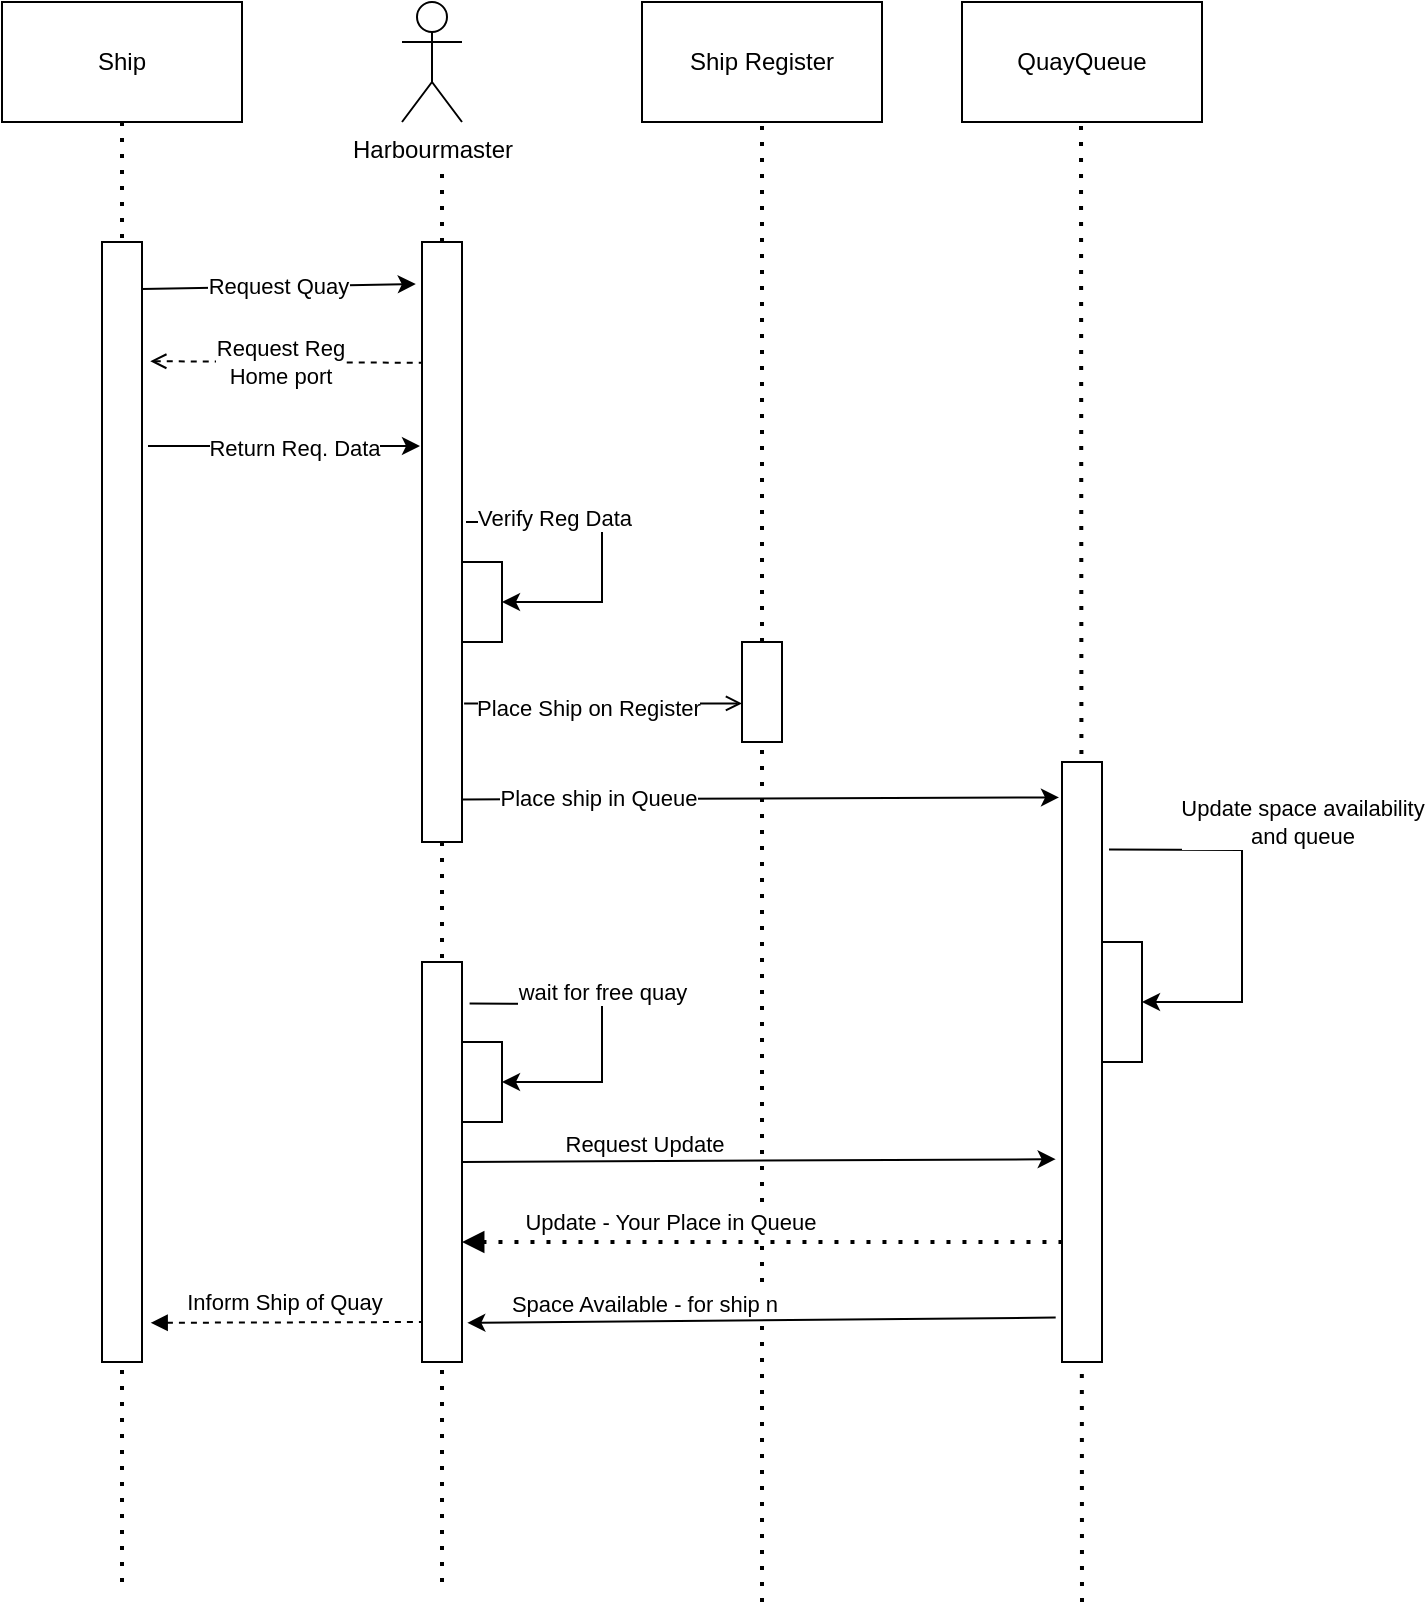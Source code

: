 <mxfile version="24.7.17">
  <diagram name="Page-1" id="75e3gHwFCL7GaGKmqxQZ">
    <mxGraphModel dx="894" dy="708" grid="1" gridSize="10" guides="1" tooltips="1" connect="1" arrows="1" fold="1" page="1" pageScale="1" pageWidth="827" pageHeight="1169" math="0" shadow="0">
      <root>
        <mxCell id="0" />
        <mxCell id="1" parent="0" />
        <mxCell id="DY6QuG5QsA_--3d-10Z9-1" value="Ship" style="rounded=0;whiteSpace=wrap;html=1;" vertex="1" parent="1">
          <mxGeometry x="80" y="40" width="120" height="60" as="geometry" />
        </mxCell>
        <mxCell id="DY6QuG5QsA_--3d-10Z9-3" value="Ship Register" style="rounded=0;whiteSpace=wrap;html=1;" vertex="1" parent="1">
          <mxGeometry x="400" y="40" width="120" height="60" as="geometry" />
        </mxCell>
        <mxCell id="DY6QuG5QsA_--3d-10Z9-5" value="QuayQueue" style="rounded=0;whiteSpace=wrap;html=1;" vertex="1" parent="1">
          <mxGeometry x="560" y="40" width="120" height="60" as="geometry" />
        </mxCell>
        <mxCell id="DY6QuG5QsA_--3d-10Z9-6" value="Harbourmaster" style="shape=umlActor;verticalLabelPosition=bottom;verticalAlign=top;html=1;outlineConnect=0;" vertex="1" parent="1">
          <mxGeometry x="280" y="40" width="30" height="60" as="geometry" />
        </mxCell>
        <mxCell id="DY6QuG5QsA_--3d-10Z9-7" value="" style="endArrow=none;dashed=1;html=1;dashPattern=1 3;strokeWidth=2;rounded=0;entryX=0.5;entryY=1;entryDx=0;entryDy=0;" edge="1" parent="1" target="DY6QuG5QsA_--3d-10Z9-1">
          <mxGeometry width="50" height="50" relative="1" as="geometry">
            <mxPoint x="140" y="830" as="sourcePoint" />
            <mxPoint x="440" y="410" as="targetPoint" />
          </mxGeometry>
        </mxCell>
        <mxCell id="DY6QuG5QsA_--3d-10Z9-8" value="" style="endArrow=none;dashed=1;html=1;dashPattern=1 3;strokeWidth=2;rounded=0;entryX=0.5;entryY=1;entryDx=0;entryDy=0;" edge="1" parent="1" source="DY6QuG5QsA_--3d-10Z9-37" target="DY6QuG5QsA_--3d-10Z9-3">
          <mxGeometry width="50" height="50" relative="1" as="geometry">
            <mxPoint x="460" y="840" as="sourcePoint" />
            <mxPoint x="459.5" y="130" as="targetPoint" />
          </mxGeometry>
        </mxCell>
        <mxCell id="DY6QuG5QsA_--3d-10Z9-9" value="" style="endArrow=none;dashed=1;html=1;dashPattern=1 3;strokeWidth=2;rounded=0;entryX=0.5;entryY=1;entryDx=0;entryDy=0;" edge="1" parent="1">
          <mxGeometry width="50" height="50" relative="1" as="geometry">
            <mxPoint x="620" y="840" as="sourcePoint" />
            <mxPoint x="619.5" y="100" as="targetPoint" />
          </mxGeometry>
        </mxCell>
        <mxCell id="DY6QuG5QsA_--3d-10Z9-10" value="" style="rounded=0;whiteSpace=wrap;html=1;" vertex="1" parent="1">
          <mxGeometry x="130" y="160" width="20" height="560" as="geometry" />
        </mxCell>
        <mxCell id="DY6QuG5QsA_--3d-10Z9-14" value="" style="endArrow=none;dashed=1;html=1;dashPattern=1 3;strokeWidth=2;rounded=0;" edge="1" parent="1" source="DY6QuG5QsA_--3d-10Z9-15">
          <mxGeometry width="50" height="50" relative="1" as="geometry">
            <mxPoint x="300" y="830" as="sourcePoint" />
            <mxPoint x="300" y="120" as="targetPoint" />
          </mxGeometry>
        </mxCell>
        <mxCell id="DY6QuG5QsA_--3d-10Z9-16" value="" style="endArrow=none;dashed=1;html=1;dashPattern=1 3;strokeWidth=2;rounded=0;" edge="1" parent="1" target="DY6QuG5QsA_--3d-10Z9-15">
          <mxGeometry width="50" height="50" relative="1" as="geometry">
            <mxPoint x="300" y="830" as="sourcePoint" />
            <mxPoint x="300" y="120" as="targetPoint" />
          </mxGeometry>
        </mxCell>
        <mxCell id="DY6QuG5QsA_--3d-10Z9-15" value="" style="rounded=0;whiteSpace=wrap;html=1;" vertex="1" parent="1">
          <mxGeometry x="290" y="160" width="20" height="300" as="geometry" />
        </mxCell>
        <mxCell id="DY6QuG5QsA_--3d-10Z9-19" value="" style="rounded=0;whiteSpace=wrap;html=1;" vertex="1" parent="1">
          <mxGeometry x="290" y="520" width="20" height="200" as="geometry" />
        </mxCell>
        <mxCell id="DY6QuG5QsA_--3d-10Z9-20" value="" style="rounded=0;whiteSpace=wrap;html=1;" vertex="1" parent="1">
          <mxGeometry x="310" y="560" width="20" height="40" as="geometry" />
        </mxCell>
        <mxCell id="DY6QuG5QsA_--3d-10Z9-21" value="Request Quay" style="endArrow=classic;html=1;rounded=0;exitX=1;exitY=0.042;exitDx=0;exitDy=0;exitPerimeter=0;entryX=-0.155;entryY=0.07;entryDx=0;entryDy=0;entryPerimeter=0;" edge="1" parent="1" source="DY6QuG5QsA_--3d-10Z9-10" target="DY6QuG5QsA_--3d-10Z9-15">
          <mxGeometry width="50" height="50" relative="1" as="geometry">
            <mxPoint x="280" y="380" as="sourcePoint" />
            <mxPoint x="330" y="330" as="targetPoint" />
          </mxGeometry>
        </mxCell>
        <mxCell id="DY6QuG5QsA_--3d-10Z9-23" value="" style="endArrow=none;dashed=1;html=1;rounded=0;entryX=-0.017;entryY=0.847;entryDx=0;entryDy=0;entryPerimeter=0;exitX=1.19;exitY=0.21;exitDx=0;exitDy=0;exitPerimeter=0;startArrow=open;startFill=0;" edge="1" parent="1">
          <mxGeometry width="50" height="50" relative="1" as="geometry">
            <mxPoint x="154.14" y="219.58" as="sourcePoint" />
            <mxPoint x="290.0" y="220.42" as="targetPoint" />
          </mxGeometry>
        </mxCell>
        <mxCell id="DY6QuG5QsA_--3d-10Z9-24" value="Request Reg&lt;div&gt;Home port&lt;/div&gt;" style="edgeLabel;html=1;align=center;verticalAlign=middle;resizable=0;points=[];" vertex="1" connectable="0" parent="DY6QuG5QsA_--3d-10Z9-23">
          <mxGeometry x="0.193" y="-2" relative="1" as="geometry">
            <mxPoint x="-16" y="-2" as="offset" />
          </mxGeometry>
        </mxCell>
        <mxCell id="DY6QuG5QsA_--3d-10Z9-26" value="" style="endArrow=classic;html=1;rounded=0;exitX=1.19;exitY=0.104;exitDx=0;exitDy=0;exitPerimeter=0;entryX=1;entryY=0.5;entryDx=0;entryDy=0;" edge="1" parent="1" source="DY6QuG5QsA_--3d-10Z9-19" target="DY6QuG5QsA_--3d-10Z9-20">
          <mxGeometry width="50" height="50" relative="1" as="geometry">
            <mxPoint x="350" y="490" as="sourcePoint" />
            <mxPoint x="400" y="610" as="targetPoint" />
            <Array as="points">
              <mxPoint x="380" y="541" />
              <mxPoint x="380" y="580" />
            </Array>
          </mxGeometry>
        </mxCell>
        <mxCell id="DY6QuG5QsA_--3d-10Z9-45" value="wait for free quay" style="edgeLabel;html=1;align=center;verticalAlign=middle;resizable=0;points=[];" vertex="1" connectable="0" parent="DY6QuG5QsA_--3d-10Z9-26">
          <mxGeometry x="-0.446" y="2" relative="1" as="geometry">
            <mxPoint x="23" y="-4" as="offset" />
          </mxGeometry>
        </mxCell>
        <mxCell id="DY6QuG5QsA_--3d-10Z9-27" value="" style="endArrow=classic;html=1;rounded=0;" edge="1" parent="1">
          <mxGeometry width="50" height="50" relative="1" as="geometry">
            <mxPoint x="153" y="262" as="sourcePoint" />
            <mxPoint x="289" y="262" as="targetPoint" />
          </mxGeometry>
        </mxCell>
        <mxCell id="DY6QuG5QsA_--3d-10Z9-28" value="Return Req. Data" style="edgeLabel;html=1;align=center;verticalAlign=middle;resizable=0;points=[];" vertex="1" connectable="0" parent="DY6QuG5QsA_--3d-10Z9-27">
          <mxGeometry x="0.072" y="-1" relative="1" as="geometry">
            <mxPoint as="offset" />
          </mxGeometry>
        </mxCell>
        <mxCell id="DY6QuG5QsA_--3d-10Z9-29" value="" style="endArrow=open;html=1;rounded=0;exitX=1.052;exitY=0.769;exitDx=0;exitDy=0;exitPerimeter=0;endFill=0;entryX=0;entryY=0.614;entryDx=0;entryDy=0;entryPerimeter=0;" edge="1" parent="1" source="DY6QuG5QsA_--3d-10Z9-15" target="DY6QuG5QsA_--3d-10Z9-37">
          <mxGeometry width="50" height="50" relative="1" as="geometry">
            <mxPoint x="360" y="380" as="sourcePoint" />
            <mxPoint x="410" y="370" as="targetPoint" />
          </mxGeometry>
        </mxCell>
        <mxCell id="DY6QuG5QsA_--3d-10Z9-30" value="Place Ship on Register" style="edgeLabel;html=1;align=center;verticalAlign=middle;resizable=0;points=[];" vertex="1" connectable="0" parent="DY6QuG5QsA_--3d-10Z9-29">
          <mxGeometry x="-0.109" y="-2" relative="1" as="geometry">
            <mxPoint as="offset" />
          </mxGeometry>
        </mxCell>
        <mxCell id="DY6QuG5QsA_--3d-10Z9-31" value="" style="rounded=0;whiteSpace=wrap;html=1;" vertex="1" parent="1">
          <mxGeometry x="310" y="320" width="20" height="40" as="geometry" />
        </mxCell>
        <mxCell id="DY6QuG5QsA_--3d-10Z9-32" value="" style="endArrow=classic;html=1;rounded=0;entryX=1;entryY=0.5;entryDx=0;entryDy=0;" edge="1" parent="1" target="DY6QuG5QsA_--3d-10Z9-31">
          <mxGeometry width="50" height="50" relative="1" as="geometry">
            <mxPoint x="312" y="300" as="sourcePoint" />
            <mxPoint x="400" y="340" as="targetPoint" />
            <Array as="points">
              <mxPoint x="380" y="300" />
              <mxPoint x="380" y="340" />
            </Array>
          </mxGeometry>
        </mxCell>
        <mxCell id="DY6QuG5QsA_--3d-10Z9-33" value="Verify Reg Data" style="edgeLabel;html=1;align=center;verticalAlign=middle;resizable=0;points=[];" vertex="1" connectable="0" parent="DY6QuG5QsA_--3d-10Z9-32">
          <mxGeometry x="-0.45" y="2" relative="1" as="geometry">
            <mxPoint as="offset" />
          </mxGeometry>
        </mxCell>
        <mxCell id="DY6QuG5QsA_--3d-10Z9-34" value="" style="rounded=0;whiteSpace=wrap;html=1;" vertex="1" parent="1">
          <mxGeometry x="610" y="420" width="20" height="300" as="geometry" />
        </mxCell>
        <mxCell id="DY6QuG5QsA_--3d-10Z9-35" value="" style="endArrow=classic;html=1;rounded=0;exitX=1.008;exitY=0.929;exitDx=0;exitDy=0;exitPerimeter=0;entryX=-0.075;entryY=0.059;entryDx=0;entryDy=0;entryPerimeter=0;" edge="1" parent="1" source="DY6QuG5QsA_--3d-10Z9-15" target="DY6QuG5QsA_--3d-10Z9-34">
          <mxGeometry width="50" height="50" relative="1" as="geometry">
            <mxPoint x="364" y="470" as="sourcePoint" />
            <mxPoint x="414" y="420" as="targetPoint" />
          </mxGeometry>
        </mxCell>
        <mxCell id="DY6QuG5QsA_--3d-10Z9-36" value="Place ship in Queue" style="edgeLabel;html=1;align=center;verticalAlign=middle;resizable=0;points=[];" vertex="1" connectable="0" parent="DY6QuG5QsA_--3d-10Z9-35">
          <mxGeometry x="-0.201" y="1" relative="1" as="geometry">
            <mxPoint x="-51" as="offset" />
          </mxGeometry>
        </mxCell>
        <mxCell id="DY6QuG5QsA_--3d-10Z9-38" value="" style="endArrow=none;dashed=1;html=1;dashPattern=1 3;strokeWidth=2;rounded=0;entryX=0.5;entryY=1;entryDx=0;entryDy=0;" edge="1" parent="1" target="DY6QuG5QsA_--3d-10Z9-37">
          <mxGeometry width="50" height="50" relative="1" as="geometry">
            <mxPoint x="460" y="840" as="sourcePoint" />
            <mxPoint x="460" y="100" as="targetPoint" />
          </mxGeometry>
        </mxCell>
        <mxCell id="DY6QuG5QsA_--3d-10Z9-37" value="" style="rounded=0;whiteSpace=wrap;html=1;" vertex="1" parent="1">
          <mxGeometry x="450" y="360" width="20" height="50" as="geometry" />
        </mxCell>
        <mxCell id="DY6QuG5QsA_--3d-10Z9-39" value="" style="rounded=0;whiteSpace=wrap;html=1;" vertex="1" parent="1">
          <mxGeometry x="630" y="510" width="20" height="60" as="geometry" />
        </mxCell>
        <mxCell id="DY6QuG5QsA_--3d-10Z9-40" value="" style="endArrow=classic;html=1;rounded=0;entryX=1;entryY=0.5;entryDx=0;entryDy=0;exitX=1.175;exitY=0.146;exitDx=0;exitDy=0;exitPerimeter=0;" edge="1" parent="1" source="DY6QuG5QsA_--3d-10Z9-34" target="DY6QuG5QsA_--3d-10Z9-39">
          <mxGeometry width="50" height="50" relative="1" as="geometry">
            <mxPoint x="632" y="440" as="sourcePoint" />
            <mxPoint x="700" y="490" as="targetPoint" />
            <Array as="points">
              <mxPoint x="700" y="464" />
              <mxPoint x="700" y="540" />
            </Array>
          </mxGeometry>
        </mxCell>
        <mxCell id="DY6QuG5QsA_--3d-10Z9-41" value="Update space availability&lt;div&gt;and queue&lt;/div&gt;" style="edgeLabel;html=1;align=center;verticalAlign=middle;resizable=0;points=[];" vertex="1" connectable="0" parent="DY6QuG5QsA_--3d-10Z9-40">
          <mxGeometry x="-0.473" y="1" relative="1" as="geometry">
            <mxPoint x="46" y="-13" as="offset" />
          </mxGeometry>
        </mxCell>
        <mxCell id="DY6QuG5QsA_--3d-10Z9-43" value="" style="endArrow=none;dashed=1;html=1;rounded=0;exitX=1.217;exitY=0.965;exitDx=0;exitDy=0;exitPerimeter=0;startArrow=block;startFill=1;" edge="1" parent="1" source="DY6QuG5QsA_--3d-10Z9-10">
          <mxGeometry width="50" height="50" relative="1" as="geometry">
            <mxPoint x="240" y="750" as="sourcePoint" />
            <mxPoint x="290" y="700" as="targetPoint" />
          </mxGeometry>
        </mxCell>
        <mxCell id="DY6QuG5QsA_--3d-10Z9-44" value="Inform Ship of Quay" style="edgeLabel;html=1;align=center;verticalAlign=middle;resizable=0;points=[];" vertex="1" connectable="0" parent="DY6QuG5QsA_--3d-10Z9-43">
          <mxGeometry x="0.241" y="2" relative="1" as="geometry">
            <mxPoint x="-18" y="-8" as="offset" />
          </mxGeometry>
        </mxCell>
        <mxCell id="DY6QuG5QsA_--3d-10Z9-46" value="" style="endArrow=classic;html=1;rounded=0;exitX=1;exitY=0.5;exitDx=0;exitDy=0;entryX=-0.158;entryY=0.662;entryDx=0;entryDy=0;entryPerimeter=0;" edge="1" parent="1" source="DY6QuG5QsA_--3d-10Z9-19" target="DY6QuG5QsA_--3d-10Z9-34">
          <mxGeometry width="50" height="50" relative="1" as="geometry">
            <mxPoint x="360" y="440" as="sourcePoint" />
            <mxPoint x="410" y="390" as="targetPoint" />
          </mxGeometry>
        </mxCell>
        <mxCell id="DY6QuG5QsA_--3d-10Z9-47" value="Request Update" style="edgeLabel;html=1;align=center;verticalAlign=middle;resizable=0;points=[];" vertex="1" connectable="0" parent="DY6QuG5QsA_--3d-10Z9-46">
          <mxGeometry x="-0.235" y="2" relative="1" as="geometry">
            <mxPoint x="-23" y="-7" as="offset" />
          </mxGeometry>
        </mxCell>
        <mxCell id="DY6QuG5QsA_--3d-10Z9-48" value="" style="endArrow=none;dashed=1;html=1;dashPattern=1 3;strokeWidth=2;rounded=0;entryX=0;entryY=0.8;entryDx=0;entryDy=0;entryPerimeter=0;exitX=1;exitY=0.7;exitDx=0;exitDy=0;exitPerimeter=0;startArrow=block;startFill=1;" edge="1" parent="1" source="DY6QuG5QsA_--3d-10Z9-19" target="DY6QuG5QsA_--3d-10Z9-34">
          <mxGeometry width="50" height="50" relative="1" as="geometry">
            <mxPoint x="360" y="440" as="sourcePoint" />
            <mxPoint x="410" y="390" as="targetPoint" />
          </mxGeometry>
        </mxCell>
        <mxCell id="DY6QuG5QsA_--3d-10Z9-49" value="Update - Your Place in Queue" style="edgeLabel;html=1;align=center;verticalAlign=middle;resizable=0;points=[];" vertex="1" connectable="0" parent="DY6QuG5QsA_--3d-10Z9-48">
          <mxGeometry x="0.14" y="-2" relative="1" as="geometry">
            <mxPoint x="-67" y="-12" as="offset" />
          </mxGeometry>
        </mxCell>
        <mxCell id="DY6QuG5QsA_--3d-10Z9-50" value="" style="endArrow=classic;html=1;rounded=0;exitX=-0.158;exitY=0.926;exitDx=0;exitDy=0;exitPerimeter=0;entryX=1.133;entryY=0.902;entryDx=0;entryDy=0;entryPerimeter=0;" edge="1" parent="1" source="DY6QuG5QsA_--3d-10Z9-34" target="DY6QuG5QsA_--3d-10Z9-19">
          <mxGeometry width="50" height="50" relative="1" as="geometry">
            <mxPoint x="360" y="440" as="sourcePoint" />
            <mxPoint x="410" y="390" as="targetPoint" />
          </mxGeometry>
        </mxCell>
        <mxCell id="DY6QuG5QsA_--3d-10Z9-51" value="Space Available - for ship n" style="edgeLabel;html=1;align=center;verticalAlign=middle;resizable=0;points=[];" vertex="1" connectable="0" parent="DY6QuG5QsA_--3d-10Z9-50">
          <mxGeometry x="0.303" relative="1" as="geometry">
            <mxPoint x="-15" y="-9" as="offset" />
          </mxGeometry>
        </mxCell>
      </root>
    </mxGraphModel>
  </diagram>
</mxfile>
